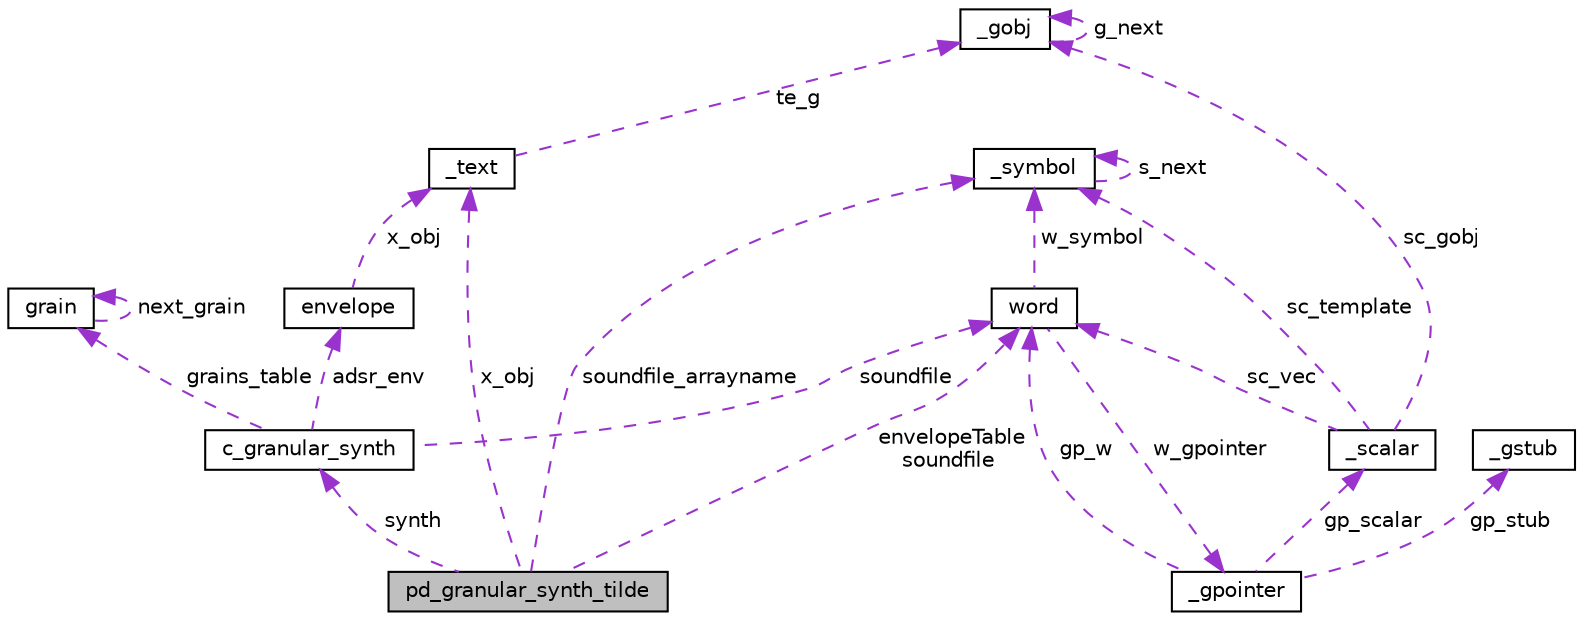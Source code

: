 digraph "pd_granular_synth_tilde"
{
 // LATEX_PDF_SIZE
  edge [fontname="Helvetica",fontsize="10",labelfontname="Helvetica",labelfontsize="10"];
  node [fontname="Helvetica",fontsize="10",shape=record];
  Node1 [label="pd_granular_synth_tilde",height=0.2,width=0.4,color="black", fillcolor="grey75", style="filled", fontcolor="black",tooltip=" "];
  Node2 -> Node1 [dir="back",color="darkorchid3",fontsize="10",style="dashed",label=" x_obj" ,fontname="Helvetica"];
  Node2 [label="_text",height=0.2,width=0.4,color="black", fillcolor="white", style="filled",URL="$struct__text.html",tooltip=" "];
  Node3 -> Node2 [dir="back",color="darkorchid3",fontsize="10",style="dashed",label=" te_g" ,fontname="Helvetica"];
  Node3 [label="_gobj",height=0.2,width=0.4,color="black", fillcolor="white", style="filled",URL="$struct__gobj.html",tooltip=" "];
  Node3 -> Node3 [dir="back",color="darkorchid3",fontsize="10",style="dashed",label=" g_next" ,fontname="Helvetica"];
  Node4 -> Node1 [dir="back",color="darkorchid3",fontsize="10",style="dashed",label=" soundfile_arrayname" ,fontname="Helvetica"];
  Node4 [label="_symbol",height=0.2,width=0.4,color="black", fillcolor="white", style="filled",URL="$struct__symbol.html",tooltip=" "];
  Node4 -> Node4 [dir="back",color="darkorchid3",fontsize="10",style="dashed",label=" s_next" ,fontname="Helvetica"];
  Node5 -> Node1 [dir="back",color="darkorchid3",fontsize="10",style="dashed",label=" envelopeTable\nsoundfile" ,fontname="Helvetica"];
  Node5 [label="word",height=0.2,width=0.4,color="black", fillcolor="white", style="filled",URL="$unionword.html",tooltip=" "];
  Node4 -> Node5 [dir="back",color="darkorchid3",fontsize="10",style="dashed",label=" w_symbol" ,fontname="Helvetica"];
  Node6 -> Node5 [dir="back",color="darkorchid3",fontsize="10",style="dashed",label=" w_gpointer" ,fontname="Helvetica"];
  Node6 [label="_gpointer",height=0.2,width=0.4,color="black", fillcolor="white", style="filled",URL="$struct__gpointer.html",tooltip=" "];
  Node7 -> Node6 [dir="back",color="darkorchid3",fontsize="10",style="dashed",label=" gp_scalar" ,fontname="Helvetica"];
  Node7 [label="_scalar",height=0.2,width=0.4,color="black", fillcolor="white", style="filled",URL="$struct__scalar.html",tooltip=" "];
  Node3 -> Node7 [dir="back",color="darkorchid3",fontsize="10",style="dashed",label=" sc_gobj" ,fontname="Helvetica"];
  Node4 -> Node7 [dir="back",color="darkorchid3",fontsize="10",style="dashed",label=" sc_template" ,fontname="Helvetica"];
  Node5 -> Node7 [dir="back",color="darkorchid3",fontsize="10",style="dashed",label=" sc_vec" ,fontname="Helvetica"];
  Node8 -> Node6 [dir="back",color="darkorchid3",fontsize="10",style="dashed",label=" gp_stub" ,fontname="Helvetica"];
  Node8 [label="_gstub",height=0.2,width=0.4,color="black", fillcolor="white", style="filled",URL="$struct__gstub.html",tooltip=" "];
  Node5 -> Node6 [dir="back",color="darkorchid3",fontsize="10",style="dashed",label=" gp_w" ,fontname="Helvetica"];
  Node9 -> Node1 [dir="back",color="darkorchid3",fontsize="10",style="dashed",label=" synth" ,fontname="Helvetica"];
  Node9 [label="c_granular_synth",height=0.2,width=0.4,color="black", fillcolor="white", style="filled",URL="$structc__granular__synth.html",tooltip="The Purde Data struct of the c_granular_synth~ object."];
  Node10 -> Node9 [dir="back",color="darkorchid3",fontsize="10",style="dashed",label=" grains_table" ,fontname="Helvetica"];
  Node10 [label="grain",height=0.2,width=0.4,color="black", fillcolor="white", style="filled",URL="$structgrain.html",tooltip=" "];
  Node10 -> Node10 [dir="back",color="darkorchid3",fontsize="10",style="dashed",label=" next_grain" ,fontname="Helvetica"];
  Node5 -> Node9 [dir="back",color="darkorchid3",fontsize="10",style="dashed",label=" soundfile" ,fontname="Helvetica"];
  Node11 -> Node9 [dir="back",color="darkorchid3",fontsize="10",style="dashed",label=" adsr_env" ,fontname="Helvetica"];
  Node11 [label="envelope",height=0.2,width=0.4,color="black", fillcolor="white", style="filled",URL="$structenvelope.html",tooltip=" "];
  Node2 -> Node11 [dir="back",color="darkorchid3",fontsize="10",style="dashed",label=" x_obj" ,fontname="Helvetica"];
}
